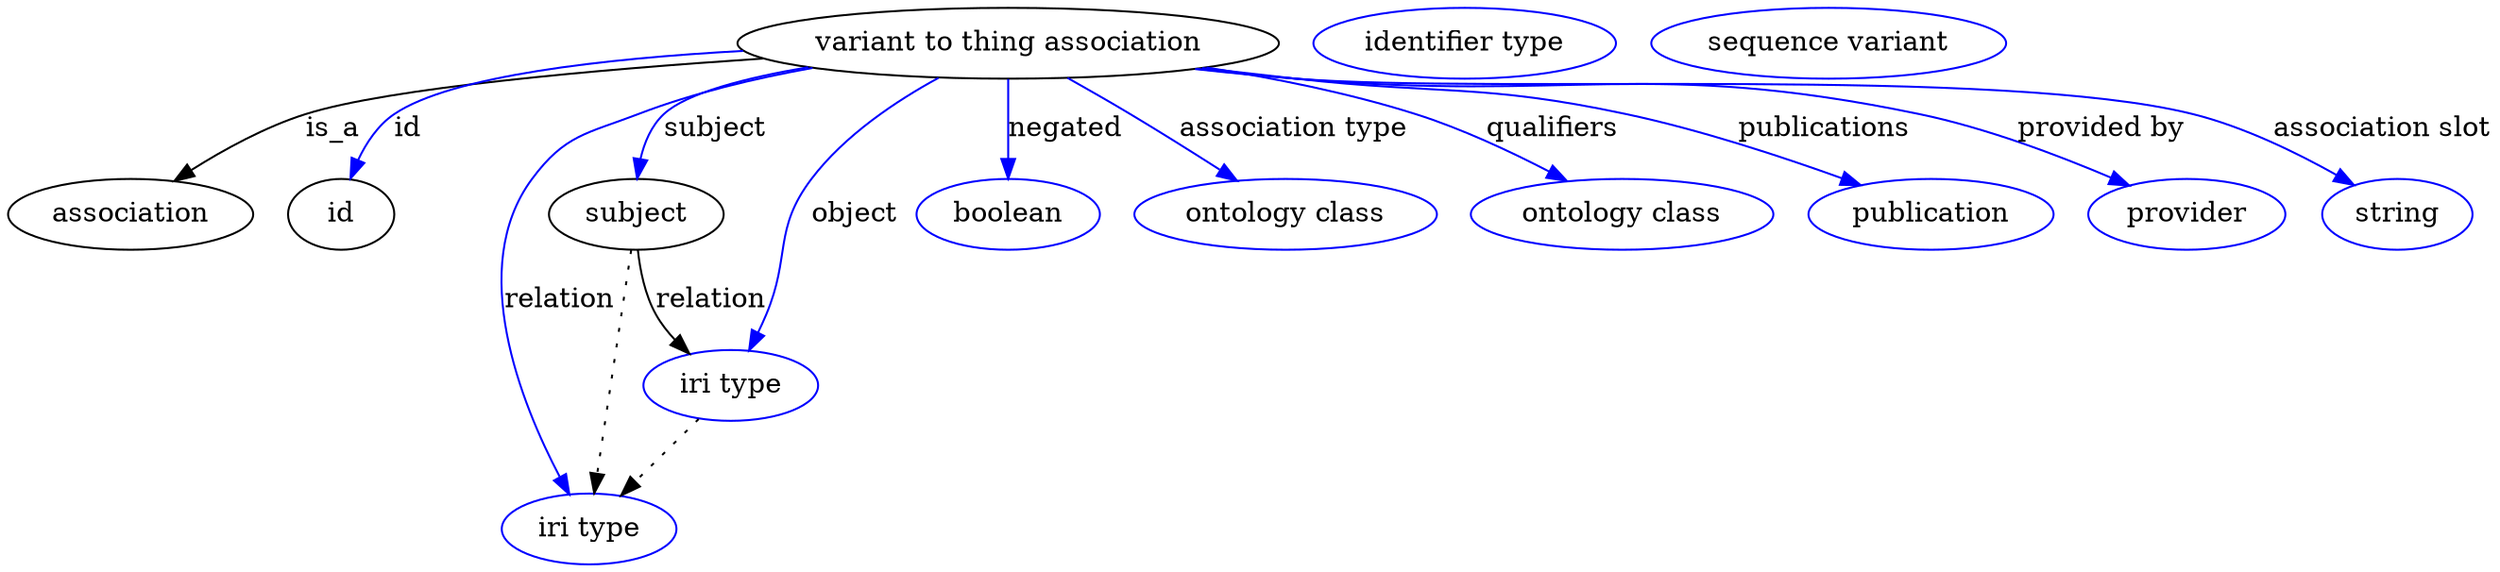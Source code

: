 digraph {
	graph [bb="0,0,1050.7,281"];
	node [label="\N"];
	"variant to thing association"	 [height=0.5,
		label="variant to thing association",
		pos="437.4,263",
		width=2.9346];
	association	 [height=0.5,
		pos="49.402,177",
		width=1.3723];
	"variant to thing association" -> association	 [label=is_a,
		lp="145.68,220",
		pos="e,71.092,193.3 340.02,255.84 266.05,249.59 170.92,239.55 133.85,227 114.69,220.52 95.144,209.3 79.687,199.12"];
	id	 [height=0.5,
		pos="143.4,177",
		width=0.75];
	"variant to thing association" -> id	 [color=blue,
		label=id,
		lp="179.85,220",
		pos="e,149.46,194.66 335.47,258.11 272.88,253.4 199.82,244.32 173.51,227 165.06,221.44 158.62,212.6 153.91,203.9",
		style=solid];
	subject	 [height=0.5,
		pos="276.4,177",
		width=0.97656];
	"variant to thing association" -> subject	 [color=blue,
		label=subject,
		lp="314.23,220",
		pos="e,278.37,195.06 360.7,250.54 332.17,244.54 304.18,236.55 293.75,227 287.46,221.24 283.45,213.09 280.89,205.03",
		style=solid];
	relation	 [color=blue,
		height=0.5,
		label="iri type",
		pos="256.4,18",
		width=0.9834];
	"variant to thing association" -> relation	 [color=blue,
		label=relation,
		lp="240.78,134",
		pos="e,247,35.476 358.97,250.84 333.3,245.34 305.06,237.62 280.4,227 256.85,216.86 246.28,216.56 232.4,195 202.59,148.68 225.71,81.424 \
242.65,44.586",
		style=solid];
	object	 [color=blue,
		height=0.5,
		label="iri type",
		pos="319.4,91",
		width=0.9834];
	"variant to thing association" -> object	 [color=blue,
		label=object,
		lp="373.51,177",
		pos="e,326.55,108.88 409.5,245.53 392,233.3 370.18,215.51 356.19,195 338.23,168.67 344.25,156.97 333.4,127 332.4,124.22 331.32,121.33 \
330.23,118.45",
		style=solid];
	negated	 [color=blue,
		height=0.5,
		label=boolean,
		pos="437.4,177",
		width=1.0584];
	"variant to thing association" -> negated	 [color=blue,
		label=negated,
		lp="459.17,220",
		pos="e,437.4,195.21 437.4,244.76 437.4,233.36 437.4,218.43 437.4,205.49",
		style=solid];
	"association type"	 [color=blue,
		height=0.5,
		label="ontology class",
		pos="554.4,177",
		width=1.6931];
	"variant to thing association" -> "association type"	 [color=blue,
		label="association type",
		lp="548.31,220",
		pos="e,531.67,193.71 461.36,245.39 479.3,232.2 503.98,214.06 523.42,199.77",
		style=solid];
	qualifiers	 [color=blue,
		height=0.5,
		label="ontology class",
		pos="694.4,177",
		width=1.6931];
	"variant to thing association" -> qualifiers	 [color=blue,
		label=qualifiers,
		lp="654.45,220",
		pos="e,667.24,193.38 512.21,250.28 539.47,244.58 570.24,236.87 597.4,227 618.33,219.39 640.48,208.24 658.33,198.39",
		style=solid];
	publications	 [color=blue,
		height=0.5,
		label=publication,
		pos="823.4,177",
		width=1.3859];
	"variant to thing association" -> publications	 [color=blue,
		label=publications,
		lp="765.62,220",
		pos="e,791.14,190.79 514.69,250.69 527.29,248.74 540.2,246.79 552.4,245 610.99,236.42 626.89,241.1 684.4,227 717.79,218.82 754.32,205.49 \
781.55,194.66",
		style=solid];
	"provided by"	 [color=blue,
		height=0.5,
		label=provider,
		pos="931.4,177",
		width=1.1129];
	"variant to thing association" -> "provided by"	 [color=blue,
		label="provided by",
		lp="881.03,220",
		pos="e,904.2,190.41 512.44,250.33 525.73,248.35 539.45,246.48 552.4,245 663.52,232.34 694.3,251.62 803.4,227 835.39,219.78 869.92,205.9 \
895.05,194.59",
		style=solid];
	"association slot"	 [color=blue,
		height=0.5,
		label=string,
		pos="1020.4,177",
		width=0.8403];
	"variant to thing association" -> "association slot"	 [color=blue,
		label="association slot",
		lp="998.37,220",
		pos="e,999.51,190.41 511.79,250.18 525.28,248.19 539.23,246.35 552.4,245 633.41,236.69 839.55,247.34 918.4,227 944.12,220.37 971.01,206.87 \
990.72,195.58",
		style=solid];
	association_id	 [color=blue,
		height=0.5,
		label="identifier type",
		pos="620.4,263",
		width=1.652];
	subject -> relation	 [pos="e,258.67,36.027 274.11,158.76 270.64,131.21 264.04,78.735 259.95,46.223",
		style=dotted];
	subject -> object	 [label=relation,
		lp="312.78,134",
		pos="e,304.16,107.25 279.77,158.76 282.02,148.99 285.52,136.95 290.64,127 292.72,122.97 295.28,118.96 298.02,115.16"];
	"variant to thing association_subject"	 [color=blue,
		height=0.5,
		label="sequence variant",
		pos="767.4,263",
		width=1.9244];
	object -> relation	 [pos="e,270.64,34.499 305.11,74.435 296.89,64.915 286.42,52.785 277.3,42.212",
		style=dotted];
}
